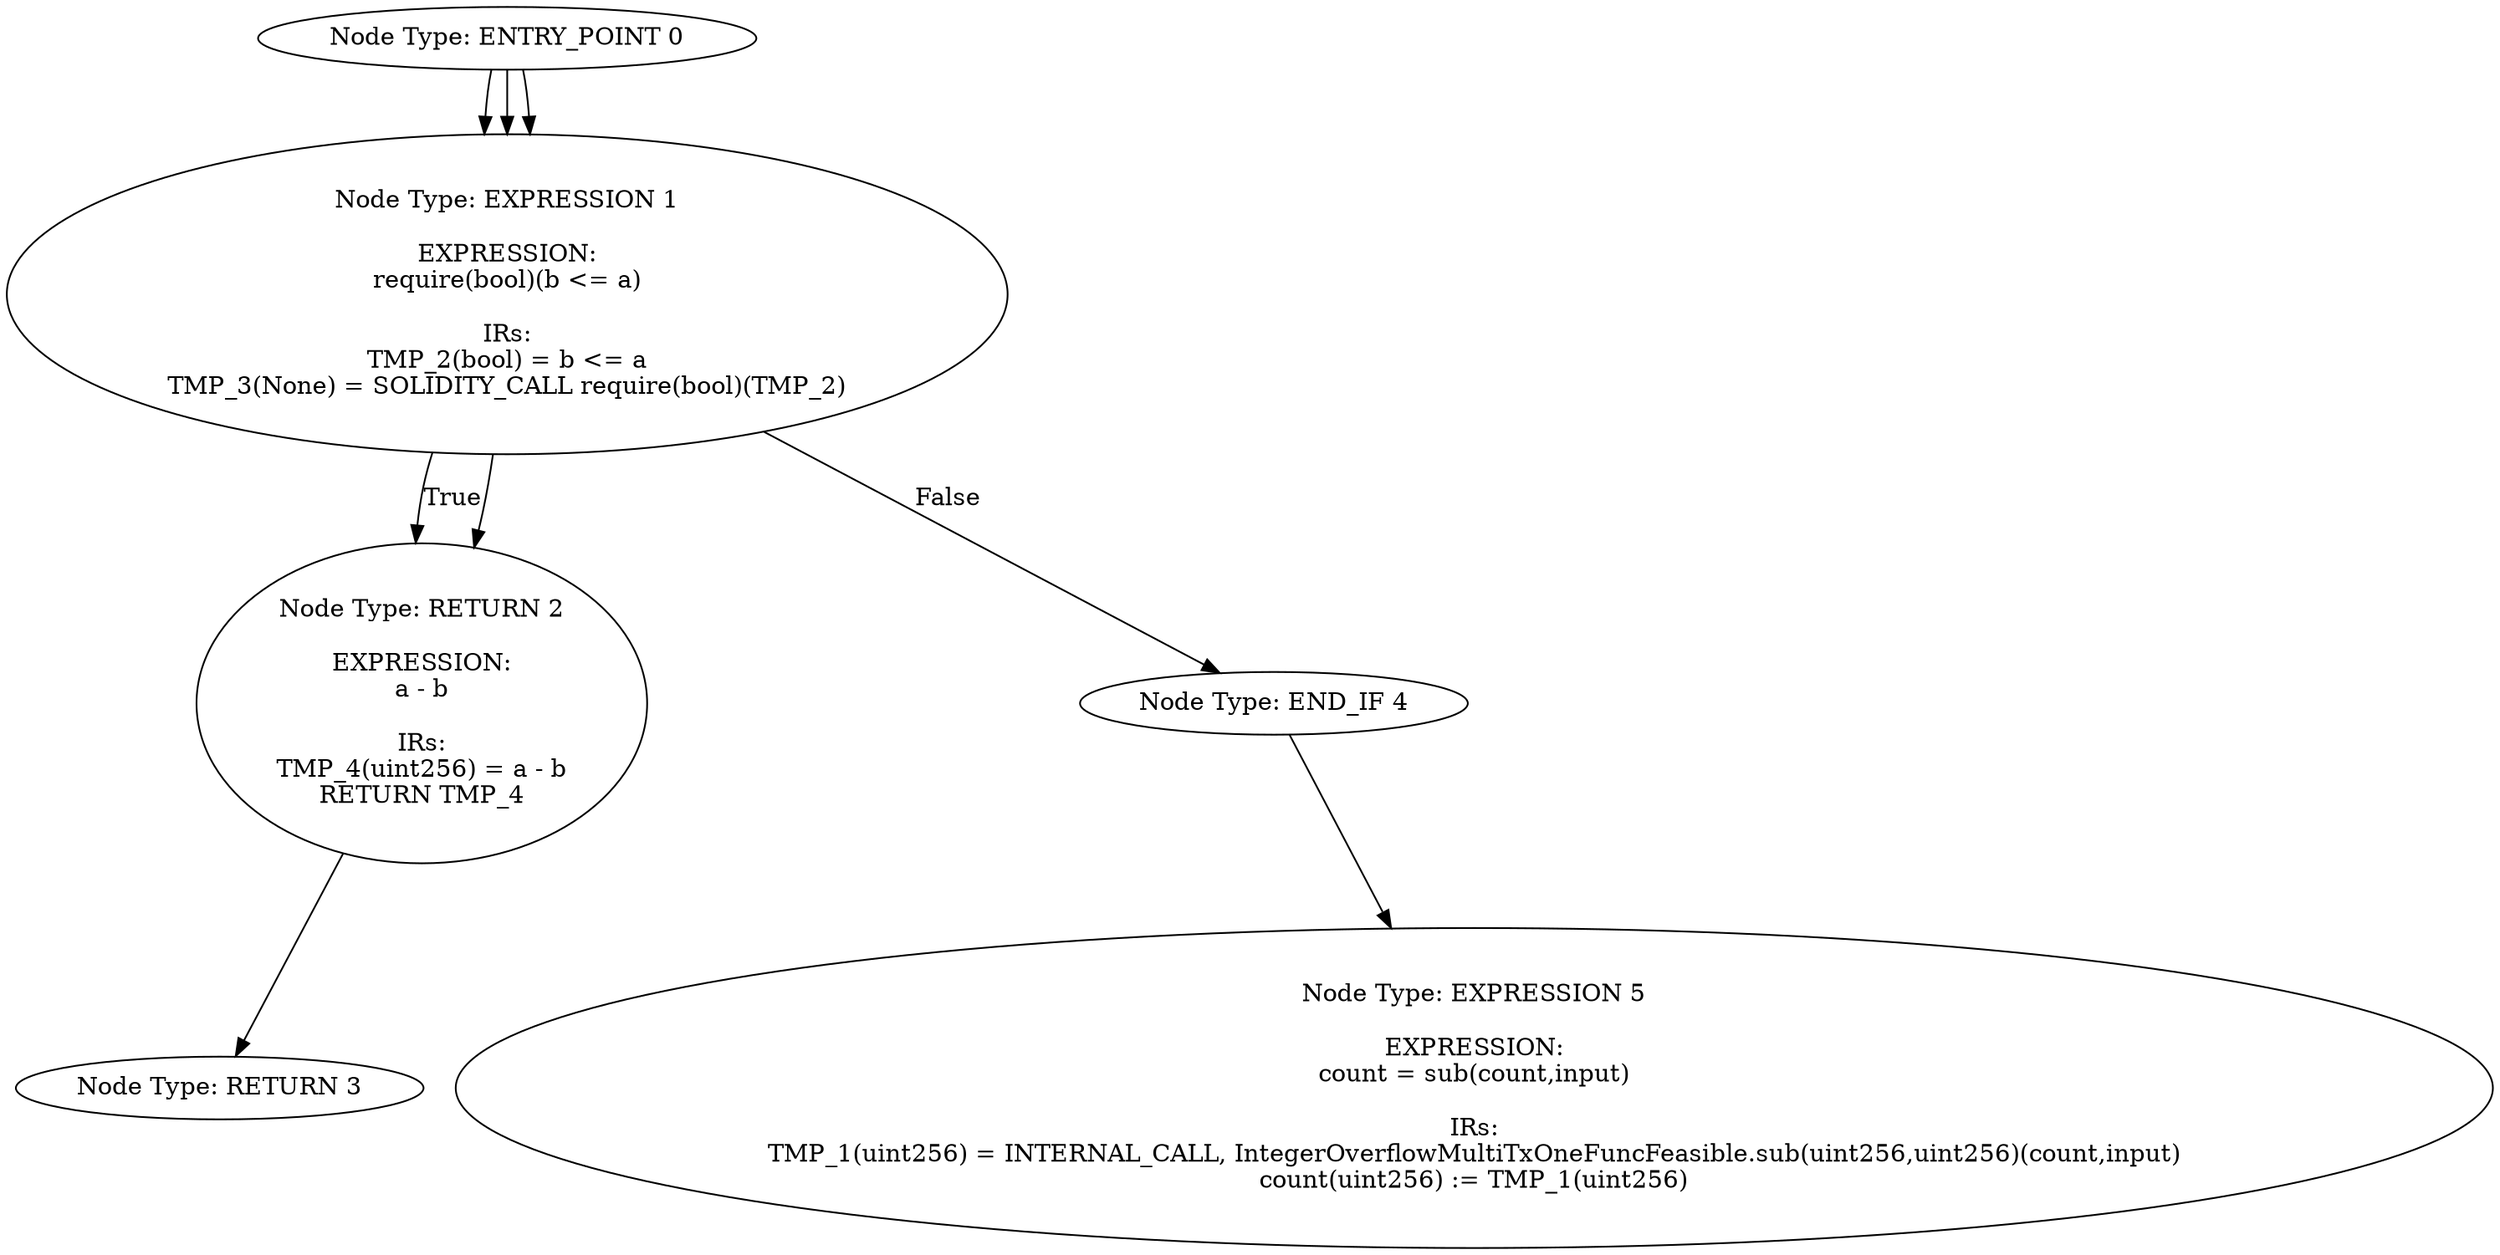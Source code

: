 digraph CFG {
0[label="Node Type: ENTRY_POINT 0
"];
0->1;
1[label="Node Type: IF 1

EXPRESSION:
initialized == 0

IRs:
TMP_0(bool) = initialized == 0
CONDITION TMP_0"];
1->2[label="True"];
1->4[label="False"];
2[label="Node Type: EXPRESSION 2

EXPRESSION:
initialized = 1

IRs:
initialized(uint256) := 1(uint256)"];
2->3;
3[label="Node Type: RETURN 3
"];
4[label="Node Type: END_IF 4
"];
4->5;
5[label="Node Type: EXPRESSION 5

EXPRESSION:
count = sub(count,input)

IRs:
TMP_1(uint256) = INTERNAL_CALL, IntegerOverflowMultiTxOneFuncFeasible.sub(uint256,uint256)(count,input)
count(uint256) := TMP_1(uint256)"];
0[label="Node Type: OTHER_ENTRYPOINT 0

EXPRESSION:
initialized = 0

IRs:
initialized(uint256) := 0(uint256)"];
0->1;
1[label="Node Type: OTHER_ENTRYPOINT 1

EXPRESSION:
count = 1

IRs:
count(uint256) := 1(uint256)"];
0[label="Node Type: ENTRY_POINT 0
"];
0->1;
1[label="Node Type: EXPRESSION 1

EXPRESSION:
require(bool)(b <= a)

IRs:
TMP_2(bool) = b <= a
TMP_3(None) = SOLIDITY_CALL require(bool)(TMP_2)"];
1->2;
2[label="Node Type: RETURN 2

EXPRESSION:
a - b

IRs:
TMP_4(uint256) = a - b
RETURN TMP_4"];
}
